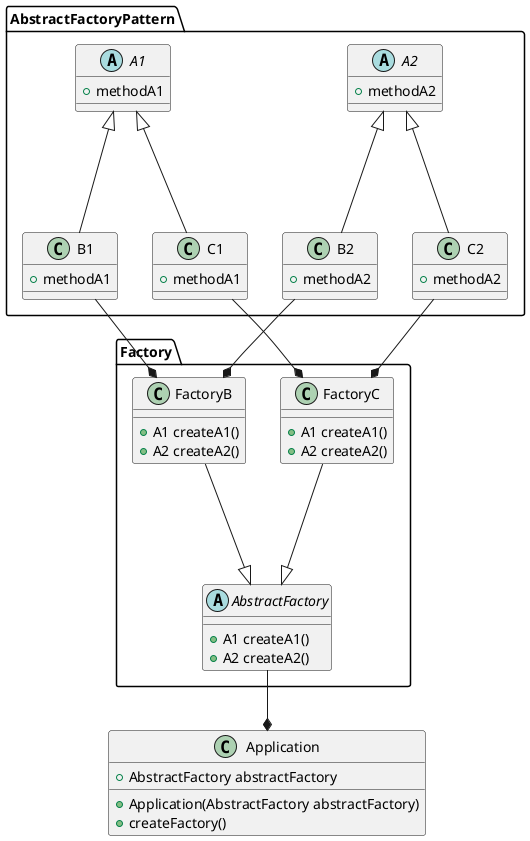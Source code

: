 @startuml
'https://plantuml.com/class-diagram

' 工厂的具体操作类
package AbstractFactoryPattern {
    abstract A1 {
        + methodA1
    }

    abstract A2 {
        + methodA2
    }

    ' 分组一实现 A类的两个
    class B1 {
        + methodA1
    }

    class B2 {
        + methodA2
    }

    ' 分组二实现 A类的两个
    class C1 {
        + methodA1
    }

    class C2 {
        + methodA2
    }

    B1 -up--|> A1
    B2 -up--|> A2
    C1 -up--|> A1
    C2 -up--|> A2
}

' 工厂
package Factory {
    abstract AbstractFactory {
        + A1 createA1()
        + A2 createA2()
    }

    class FactoryB {
        + A1 createA1()
        + A2 createA2()
    }

    class FactoryC {
        + A1 createA1()
        + A2 createA2()
    }

    FactoryB -down--|> AbstractFactory
    FactoryC -down--|> AbstractFactory
}

AbstractFactoryPattern.B1 --* Factory.FactoryB
AbstractFactoryPattern.B2 --* Factory.FactoryB

AbstractFactoryPattern.C1 --* Factory.FactoryC
AbstractFactoryPattern.C2 --* Factory.FactoryC

class Application {
    + AbstractFactory abstractFactory
    + Application(AbstractFactory abstractFactory)
    + createFactory()
}
Factory.AbstractFactory --* Application
@enduml